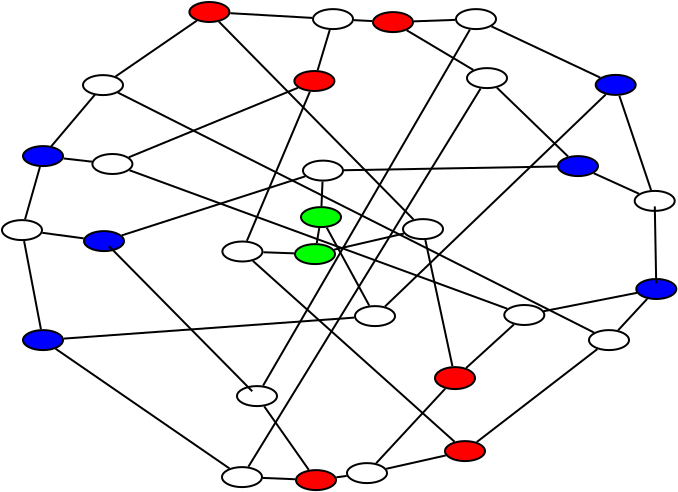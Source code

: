<?xml version="1.0" encoding="UTF-8"?>
<dia:diagram xmlns:dia="http://www.lysator.liu.se/~alla/dia/">
  <dia:layer name="Background" visible="true" active="true">
    <dia:object type="Standard - Ellipse" version="0" id="O0">
      <dia:attribute name="obj_pos">
        <dia:point val="24.45,3.95"/>
      </dia:attribute>
      <dia:attribute name="obj_bb">
        <dia:rectangle val="24.4,3.9;26.5,5"/>
      </dia:attribute>
      <dia:attribute name="elem_corner">
        <dia:point val="24.45,3.95"/>
      </dia:attribute>
      <dia:attribute name="elem_width">
        <dia:real val="2"/>
      </dia:attribute>
      <dia:attribute name="elem_height">
        <dia:real val="1"/>
      </dia:attribute>
    </dia:object>
    <dia:object type="Standard - Ellipse" version="0" id="O1">
      <dia:attribute name="obj_pos">
        <dia:point val="23.9,1"/>
      </dia:attribute>
      <dia:attribute name="obj_bb">
        <dia:rectangle val="23.85,0.95;25.95,2.05"/>
      </dia:attribute>
      <dia:attribute name="elem_corner">
        <dia:point val="23.9,1"/>
      </dia:attribute>
      <dia:attribute name="elem_width">
        <dia:real val="2"/>
      </dia:attribute>
      <dia:attribute name="elem_height">
        <dia:real val="1"/>
      </dia:attribute>
    </dia:object>
    <dia:object type="Standard - Ellipse" version="0" id="O2">
      <dia:attribute name="obj_pos">
        <dia:point val="19.75,1.15"/>
      </dia:attribute>
      <dia:attribute name="obj_bb">
        <dia:rectangle val="19.7,1.1;21.8,2.2"/>
      </dia:attribute>
      <dia:attribute name="elem_corner">
        <dia:point val="19.75,1.15"/>
      </dia:attribute>
      <dia:attribute name="elem_width">
        <dia:real val="2"/>
      </dia:attribute>
      <dia:attribute name="elem_height">
        <dia:real val="1"/>
      </dia:attribute>
      <dia:attribute name="border_width">
        <dia:real val="0.1"/>
      </dia:attribute>
      <dia:attribute name="inner_color">
        <dia:color val="#ff0000"/>
      </dia:attribute>
    </dia:object>
    <dia:object type="Standard - Line" version="0" id="O3">
      <dia:attribute name="obj_pos">
        <dia:point val="24.765,4.042"/>
      </dia:attribute>
      <dia:attribute name="obj_bb">
        <dia:rectangle val="21.366,1.99;24.834,4.11"/>
      </dia:attribute>
      <dia:attribute name="conn_endpoints">
        <dia:point val="24.765,4.042"/>
        <dia:point val="21.435,2.058"/>
      </dia:attribute>
      <dia:attribute name="numcp">
        <dia:int val="1"/>
      </dia:attribute>
      <dia:connections>
        <dia:connection handle="0" to="O0" connection="8"/>
        <dia:connection handle="1" to="O2" connection="8"/>
      </dia:connections>
    </dia:object>
    <dia:object type="Standard - Line" version="0" id="O4">
      <dia:attribute name="obj_pos">
        <dia:point val="21.797,1.612"/>
      </dia:attribute>
      <dia:attribute name="obj_bb">
        <dia:rectangle val="21.745,1.486;23.905,1.664"/>
      </dia:attribute>
      <dia:attribute name="conn_endpoints">
        <dia:point val="21.797,1.612"/>
        <dia:point val="23.853,1.538"/>
      </dia:attribute>
      <dia:attribute name="numcp">
        <dia:int val="1"/>
      </dia:attribute>
      <dia:connections>
        <dia:connection handle="0" to="O2" connection="8"/>
        <dia:connection handle="1" to="O1" connection="8"/>
      </dia:connections>
    </dia:object>
    <dia:object type="Standard - Ellipse" version="0" id="O5">
      <dia:attribute name="obj_pos">
        <dia:point val="15.82,4.095"/>
      </dia:attribute>
      <dia:attribute name="obj_bb">
        <dia:rectangle val="15.77,4.045;17.87,5.145"/>
      </dia:attribute>
      <dia:attribute name="elem_corner">
        <dia:point val="15.82,4.095"/>
      </dia:attribute>
      <dia:attribute name="elem_width">
        <dia:real val="2"/>
      </dia:attribute>
      <dia:attribute name="elem_height">
        <dia:real val="1"/>
      </dia:attribute>
      <dia:attribute name="border_width">
        <dia:real val="0.1"/>
      </dia:attribute>
      <dia:attribute name="inner_color">
        <dia:color val="#ff0000"/>
      </dia:attribute>
      <dia:attribute name="aspect">
        <dia:enum val="1"/>
      </dia:attribute>
    </dia:object>
    <dia:object type="Standard - Ellipse" version="0" id="O6">
      <dia:attribute name="obj_pos">
        <dia:point val="10.57,0.645"/>
      </dia:attribute>
      <dia:attribute name="obj_bb">
        <dia:rectangle val="10.52,0.595;12.62,1.695"/>
      </dia:attribute>
      <dia:attribute name="elem_corner">
        <dia:point val="10.57,0.645"/>
      </dia:attribute>
      <dia:attribute name="elem_width">
        <dia:real val="2"/>
      </dia:attribute>
      <dia:attribute name="elem_height">
        <dia:real val="1"/>
      </dia:attribute>
      <dia:attribute name="border_width">
        <dia:real val="0.1"/>
      </dia:attribute>
      <dia:attribute name="inner_color">
        <dia:color val="#ff0000"/>
      </dia:attribute>
    </dia:object>
    <dia:object type="Standard - Ellipse" version="0" id="O7">
      <dia:attribute name="obj_pos">
        <dia:point val="16.75,1"/>
      </dia:attribute>
      <dia:attribute name="obj_bb">
        <dia:rectangle val="16.7,0.95;18.8,2.05"/>
      </dia:attribute>
      <dia:attribute name="elem_corner">
        <dia:point val="16.75,1"/>
      </dia:attribute>
      <dia:attribute name="elem_width">
        <dia:real val="2"/>
      </dia:attribute>
      <dia:attribute name="elem_height">
        <dia:real val="1"/>
      </dia:attribute>
    </dia:object>
    <dia:object type="Standard - Line" version="0" id="O8">
      <dia:attribute name="obj_pos">
        <dia:point val="16.983,4.053"/>
      </dia:attribute>
      <dia:attribute name="obj_bb">
        <dia:rectangle val="16.921,1.98;17.649,4.115"/>
      </dia:attribute>
      <dia:attribute name="conn_endpoints">
        <dia:point val="16.983,4.053"/>
        <dia:point val="17.587,2.042"/>
      </dia:attribute>
      <dia:attribute name="numcp">
        <dia:int val="1"/>
      </dia:attribute>
      <dia:connections>
        <dia:connection handle="0" to="O5" connection="8"/>
        <dia:connection handle="1" to="O7" connection="8"/>
      </dia:connections>
    </dia:object>
    <dia:object type="Standard - Line" version="0" id="O9">
      <dia:attribute name="obj_pos">
        <dia:point val="16.709,1.44"/>
      </dia:attribute>
      <dia:attribute name="obj_bb">
        <dia:rectangle val="12.558,1.152;16.762,1.493"/>
      </dia:attribute>
      <dia:attribute name="conn_endpoints">
        <dia:point val="16.709,1.44"/>
        <dia:point val="12.611,1.205"/>
      </dia:attribute>
      <dia:attribute name="numcp">
        <dia:int val="1"/>
      </dia:attribute>
      <dia:connections>
        <dia:connection handle="0" to="O7" connection="8"/>
        <dia:connection handle="1" to="O6" connection="8"/>
      </dia:connections>
    </dia:object>
    <dia:object type="Standard - Line" version="0" id="O10">
      <dia:attribute name="obj_pos">
        <dia:point val="18.794,1.552"/>
      </dia:attribute>
      <dia:attribute name="obj_bb">
        <dia:rectangle val="18.742,1.5;19.758,1.65"/>
      </dia:attribute>
      <dia:attribute name="conn_endpoints">
        <dia:point val="18.794,1.552"/>
        <dia:point val="19.706,1.598"/>
      </dia:attribute>
      <dia:attribute name="numcp">
        <dia:int val="1"/>
      </dia:attribute>
      <dia:connections>
        <dia:connection handle="0" to="O7" connection="8"/>
        <dia:connection handle="1" to="O2" connection="8"/>
      </dia:connections>
    </dia:object>
    <dia:object type="Standard - Ellipse" version="0" id="O11">
      <dia:attribute name="obj_pos">
        <dia:point val="2.25,17.05"/>
      </dia:attribute>
      <dia:attribute name="obj_bb">
        <dia:rectangle val="2.2,17;4.3,18.1"/>
      </dia:attribute>
      <dia:attribute name="elem_corner">
        <dia:point val="2.25,17.05"/>
      </dia:attribute>
      <dia:attribute name="elem_width">
        <dia:real val="2"/>
      </dia:attribute>
      <dia:attribute name="elem_height">
        <dia:real val="1"/>
      </dia:attribute>
      <dia:attribute name="border_width">
        <dia:real val="0.1"/>
      </dia:attribute>
      <dia:attribute name="inner_color">
        <dia:color val="#0000ff"/>
      </dia:attribute>
    </dia:object>
    <dia:object type="Standard - Ellipse" version="0" id="O12">
      <dia:attribute name="obj_pos">
        <dia:point val="5.3,12.1"/>
      </dia:attribute>
      <dia:attribute name="obj_bb">
        <dia:rectangle val="5.25,12.05;7.35,13.15"/>
      </dia:attribute>
      <dia:attribute name="elem_corner">
        <dia:point val="5.3,12.1"/>
      </dia:attribute>
      <dia:attribute name="elem_width">
        <dia:real val="2"/>
      </dia:attribute>
      <dia:attribute name="elem_height">
        <dia:real val="1"/>
      </dia:attribute>
      <dia:attribute name="border_width">
        <dia:real val="0.1"/>
      </dia:attribute>
      <dia:attribute name="inner_color">
        <dia:color val="#0000ff"/>
      </dia:attribute>
    </dia:object>
    <dia:object type="Standard - Ellipse" version="0" id="O13">
      <dia:attribute name="obj_pos">
        <dia:point val="1.2,11.55"/>
      </dia:attribute>
      <dia:attribute name="obj_bb">
        <dia:rectangle val="1.15,11.5;3.25,12.6"/>
      </dia:attribute>
      <dia:attribute name="elem_corner">
        <dia:point val="1.2,11.55"/>
      </dia:attribute>
      <dia:attribute name="elem_width">
        <dia:real val="2"/>
      </dia:attribute>
      <dia:attribute name="elem_height">
        <dia:real val="1"/>
      </dia:attribute>
    </dia:object>
    <dia:object type="Standard - Line" version="0" id="O14">
      <dia:attribute name="obj_pos">
        <dia:point val="3.146,17.003"/>
      </dia:attribute>
      <dia:attribute name="obj_bb">
        <dia:rectangle val="2.246,12.538;3.204,17.062"/>
      </dia:attribute>
      <dia:attribute name="conn_endpoints">
        <dia:point val="3.146,17.003"/>
        <dia:point val="2.304,12.597"/>
      </dia:attribute>
      <dia:attribute name="numcp">
        <dia:int val="1"/>
      </dia:attribute>
      <dia:connections>
        <dia:connection handle="0" to="O11" connection="8"/>
        <dia:connection handle="1" to="O13" connection="8"/>
      </dia:connections>
    </dia:object>
    <dia:object type="Standard - Line" version="0" id="O15">
      <dia:attribute name="obj_pos">
        <dia:point val="3.215,12.186"/>
      </dia:attribute>
      <dia:attribute name="obj_bb">
        <dia:rectangle val="3.159,12.13;5.341,12.52"/>
      </dia:attribute>
      <dia:attribute name="conn_endpoints">
        <dia:point val="3.215,12.186"/>
        <dia:point val="5.285,12.464"/>
      </dia:attribute>
      <dia:attribute name="numcp">
        <dia:int val="1"/>
      </dia:attribute>
      <dia:connections>
        <dia:connection handle="0" to="O13" connection="8"/>
        <dia:connection handle="1" to="O12" connection="8"/>
      </dia:connections>
    </dia:object>
    <dia:object type="Standard - Ellipse" version="0" id="O16">
      <dia:attribute name="obj_pos">
        <dia:point val="5.25,4.3"/>
      </dia:attribute>
      <dia:attribute name="obj_bb">
        <dia:rectangle val="5.2,4.25;7.3,5.35"/>
      </dia:attribute>
      <dia:attribute name="elem_corner">
        <dia:point val="5.25,4.3"/>
      </dia:attribute>
      <dia:attribute name="elem_width">
        <dia:real val="2"/>
      </dia:attribute>
      <dia:attribute name="elem_height">
        <dia:real val="1"/>
      </dia:attribute>
    </dia:object>
    <dia:object type="Standard - Ellipse" version="0" id="O17">
      <dia:attribute name="obj_pos">
        <dia:point val="5.72,8.245"/>
      </dia:attribute>
      <dia:attribute name="obj_bb">
        <dia:rectangle val="5.67,8.195;7.77,9.295"/>
      </dia:attribute>
      <dia:attribute name="elem_corner">
        <dia:point val="5.72,8.245"/>
      </dia:attribute>
      <dia:attribute name="elem_width">
        <dia:real val="2"/>
      </dia:attribute>
      <dia:attribute name="elem_height">
        <dia:real val="1"/>
      </dia:attribute>
    </dia:object>
    <dia:object type="Standard - Ellipse" version="0" id="O18">
      <dia:attribute name="obj_pos">
        <dia:point val="2.25,7.85"/>
      </dia:attribute>
      <dia:attribute name="obj_bb">
        <dia:rectangle val="2.2,7.8;4.3,8.9"/>
      </dia:attribute>
      <dia:attribute name="elem_corner">
        <dia:point val="2.25,7.85"/>
      </dia:attribute>
      <dia:attribute name="elem_width">
        <dia:real val="2"/>
      </dia:attribute>
      <dia:attribute name="elem_height">
        <dia:real val="1"/>
      </dia:attribute>
      <dia:attribute name="border_width">
        <dia:real val="0.1"/>
      </dia:attribute>
      <dia:attribute name="inner_color">
        <dia:color val="#0000ff"/>
      </dia:attribute>
    </dia:object>
    <dia:object type="Standard - Line" version="0" id="O19">
      <dia:attribute name="obj_pos">
        <dia:point val="5.852,5.271"/>
      </dia:attribute>
      <dia:attribute name="obj_bb">
        <dia:rectangle val="3.578,5.201;5.922,7.949"/>
      </dia:attribute>
      <dia:attribute name="conn_endpoints">
        <dia:point val="5.852,5.271"/>
        <dia:point val="3.648,7.879"/>
      </dia:attribute>
      <dia:attribute name="numcp">
        <dia:int val="1"/>
      </dia:attribute>
      <dia:connections>
        <dia:connection handle="0" to="O16" connection="8"/>
        <dia:connection handle="1" to="O18" connection="8"/>
      </dia:connections>
    </dia:object>
    <dia:object type="Standard - Line" version="0" id="O20">
      <dia:attribute name="obj_pos">
        <dia:point val="4.274,8.467"/>
      </dia:attribute>
      <dia:attribute name="obj_bb">
        <dia:rectangle val="4.219,8.411;5.751,8.684"/>
      </dia:attribute>
      <dia:attribute name="conn_endpoints">
        <dia:point val="4.274,8.467"/>
        <dia:point val="5.696,8.628"/>
      </dia:attribute>
      <dia:attribute name="numcp">
        <dia:int val="1"/>
      </dia:attribute>
      <dia:connections>
        <dia:connection handle="0" to="O18" connection="8"/>
        <dia:connection handle="1" to="O17" connection="8"/>
      </dia:connections>
    </dia:object>
    <dia:object type="Standard - Line" version="0" id="O21">
      <dia:attribute name="obj_pos">
        <dia:point val="3.096,8.893"/>
      </dia:attribute>
      <dia:attribute name="obj_bb">
        <dia:rectangle val="2.292,8.831;3.158,11.569"/>
      </dia:attribute>
      <dia:attribute name="conn_endpoints">
        <dia:point val="3.096,8.893"/>
        <dia:point val="2.354,11.507"/>
      </dia:attribute>
      <dia:attribute name="numcp">
        <dia:int val="1"/>
      </dia:attribute>
      <dia:connections>
        <dia:connection handle="0" to="O18" connection="8"/>
        <dia:connection handle="1" to="O13" connection="8"/>
      </dia:connections>
    </dia:object>
    <dia:object type="Standard - Ellipse" version="0" id="O22">
      <dia:attribute name="obj_pos">
        <dia:point val="22.85,18.9"/>
      </dia:attribute>
      <dia:attribute name="obj_bb">
        <dia:rectangle val="22.8,18.85;24.9,20.05"/>
      </dia:attribute>
      <dia:attribute name="elem_corner">
        <dia:point val="22.85,18.9"/>
      </dia:attribute>
      <dia:attribute name="elem_width">
        <dia:real val="2"/>
      </dia:attribute>
      <dia:attribute name="elem_height">
        <dia:real val="1.1"/>
      </dia:attribute>
      <dia:attribute name="border_width">
        <dia:real val="0.1"/>
      </dia:attribute>
      <dia:attribute name="inner_color">
        <dia:color val="#ff0000"/>
      </dia:attribute>
    </dia:object>
    <dia:object type="Standard - Ellipse" version="0" id="O23">
      <dia:attribute name="obj_pos">
        <dia:point val="23.35,22.6"/>
      </dia:attribute>
      <dia:attribute name="obj_bb">
        <dia:rectangle val="23.3,22.55;25.4,23.65"/>
      </dia:attribute>
      <dia:attribute name="elem_corner">
        <dia:point val="23.35,22.6"/>
      </dia:attribute>
      <dia:attribute name="elem_width">
        <dia:real val="2"/>
      </dia:attribute>
      <dia:attribute name="elem_height">
        <dia:real val="1"/>
      </dia:attribute>
      <dia:attribute name="border_width">
        <dia:real val="0.1"/>
      </dia:attribute>
      <dia:attribute name="inner_color">
        <dia:color val="#ff0000"/>
      </dia:attribute>
    </dia:object>
    <dia:object type="Standard - Ellipse" version="0" id="O24">
      <dia:attribute name="obj_pos">
        <dia:point val="18.45,23.7"/>
      </dia:attribute>
      <dia:attribute name="obj_bb">
        <dia:rectangle val="18.4,23.65;20.5,24.75"/>
      </dia:attribute>
      <dia:attribute name="elem_corner">
        <dia:point val="18.45,23.7"/>
      </dia:attribute>
      <dia:attribute name="elem_width">
        <dia:real val="2"/>
      </dia:attribute>
      <dia:attribute name="elem_height">
        <dia:real val="1"/>
      </dia:attribute>
    </dia:object>
    <dia:object type="Standard - Line" version="0" id="O25">
      <dia:attribute name="obj_pos">
        <dia:point val="23.362,19.977"/>
      </dia:attribute>
      <dia:attribute name="obj_bb">
        <dia:rectangle val="19.833,19.906;23.433,23.781"/>
      </dia:attribute>
      <dia:attribute name="conn_endpoints">
        <dia:point val="23.362,19.977"/>
        <dia:point val="19.904,23.71"/>
      </dia:attribute>
      <dia:attribute name="numcp">
        <dia:int val="1"/>
      </dia:attribute>
      <dia:connections>
        <dia:connection handle="0" to="O22" connection="8"/>
        <dia:connection handle="1" to="O24" connection="8"/>
      </dia:connections>
    </dia:object>
    <dia:object type="Standard - Line" version="0" id="O26">
      <dia:attribute name="obj_pos">
        <dia:point val="20.409,23.985"/>
      </dia:attribute>
      <dia:attribute name="obj_bb">
        <dia:rectangle val="20.35,23.256;23.45,24.044"/>
      </dia:attribute>
      <dia:attribute name="conn_endpoints">
        <dia:point val="20.409,23.985"/>
        <dia:point val="23.391,23.315"/>
      </dia:attribute>
      <dia:attribute name="numcp">
        <dia:int val="1"/>
      </dia:attribute>
      <dia:connections>
        <dia:connection handle="0" to="O24" connection="8"/>
        <dia:connection handle="1" to="O23" connection="8"/>
      </dia:connections>
    </dia:object>
    <dia:object type="Standard - Ellipse" version="0" id="O27">
      <dia:attribute name="obj_pos">
        <dia:point val="12.2,23.9"/>
      </dia:attribute>
      <dia:attribute name="obj_bb">
        <dia:rectangle val="12.15,23.85;14.25,24.95"/>
      </dia:attribute>
      <dia:attribute name="elem_corner">
        <dia:point val="12.2,23.9"/>
      </dia:attribute>
      <dia:attribute name="elem_width">
        <dia:real val="2"/>
      </dia:attribute>
      <dia:attribute name="elem_height">
        <dia:real val="1"/>
      </dia:attribute>
    </dia:object>
    <dia:object type="Standard - Ellipse" version="0" id="O28">
      <dia:attribute name="obj_pos">
        <dia:point val="12.95,19.85"/>
      </dia:attribute>
      <dia:attribute name="obj_bb">
        <dia:rectangle val="12.9,19.8;15,20.9"/>
      </dia:attribute>
      <dia:attribute name="elem_corner">
        <dia:point val="12.95,19.85"/>
      </dia:attribute>
      <dia:attribute name="elem_width">
        <dia:real val="2"/>
      </dia:attribute>
      <dia:attribute name="elem_height">
        <dia:real val="1"/>
      </dia:attribute>
    </dia:object>
    <dia:object type="Standard - Ellipse" version="0" id="O29">
      <dia:attribute name="obj_pos">
        <dia:point val="15.9,24.05"/>
      </dia:attribute>
      <dia:attribute name="obj_bb">
        <dia:rectangle val="15.85,24;17.95,25.1"/>
      </dia:attribute>
      <dia:attribute name="elem_corner">
        <dia:point val="15.9,24.05"/>
      </dia:attribute>
      <dia:attribute name="elem_width">
        <dia:real val="2"/>
      </dia:attribute>
      <dia:attribute name="elem_height">
        <dia:real val="1"/>
      </dia:attribute>
      <dia:attribute name="border_width">
        <dia:real val="0.1"/>
      </dia:attribute>
      <dia:attribute name="inner_color">
        <dia:color val="#ff0000"/>
      </dia:attribute>
    </dia:object>
    <dia:object type="Standard - Line" version="0" id="O30">
      <dia:attribute name="obj_pos">
        <dia:point val="14.246,24.442"/>
      </dia:attribute>
      <dia:attribute name="obj_bb">
        <dia:rectangle val="14.194,24.39;15.905,24.56"/>
      </dia:attribute>
      <dia:attribute name="conn_endpoints">
        <dia:point val="14.246,24.442"/>
        <dia:point val="15.854,24.508"/>
      </dia:attribute>
      <dia:attribute name="numcp">
        <dia:int val="1"/>
      </dia:attribute>
      <dia:connections>
        <dia:connection handle="0" to="O27" connection="8"/>
        <dia:connection handle="1" to="O29" connection="8"/>
      </dia:connections>
    </dia:object>
    <dia:object type="Standard - Line" version="0" id="O31">
      <dia:attribute name="obj_pos">
        <dia:point val="16.541,24.039"/>
      </dia:attribute>
      <dia:attribute name="obj_bb">
        <dia:rectangle val="14.239,20.791;16.611,24.109"/>
      </dia:attribute>
      <dia:attribute name="conn_endpoints">
        <dia:point val="16.541,24.039"/>
        <dia:point val="14.309,20.861"/>
      </dia:attribute>
      <dia:attribute name="numcp">
        <dia:int val="1"/>
      </dia:attribute>
      <dia:connections>
        <dia:connection handle="0" to="O29" connection="8"/>
        <dia:connection handle="1" to="O28" connection="8"/>
      </dia:connections>
    </dia:object>
    <dia:object type="Standard - Line" version="0" id="O32">
      <dia:attribute name="obj_pos">
        <dia:point val="17.914,24.411"/>
      </dia:attribute>
      <dia:attribute name="obj_bb">
        <dia:rectangle val="17.858,24.283;18.492,24.467"/>
      </dia:attribute>
      <dia:attribute name="conn_endpoints">
        <dia:point val="17.914,24.411"/>
        <dia:point val="18.436,24.339"/>
      </dia:attribute>
      <dia:attribute name="numcp">
        <dia:int val="1"/>
      </dia:attribute>
      <dia:connections>
        <dia:connection handle="0" to="O29" connection="8"/>
        <dia:connection handle="1" to="O24" connection="8"/>
      </dia:connections>
    </dia:object>
    <dia:object type="Standard - Ellipse" version="0" id="O33">
      <dia:attribute name="obj_pos">
        <dia:point val="30.55,17.05"/>
      </dia:attribute>
      <dia:attribute name="obj_bb">
        <dia:rectangle val="30.5,17;32.6,18.1"/>
      </dia:attribute>
      <dia:attribute name="elem_corner">
        <dia:point val="30.55,17.05"/>
      </dia:attribute>
      <dia:attribute name="elem_width">
        <dia:real val="2"/>
      </dia:attribute>
      <dia:attribute name="elem_height">
        <dia:real val="1"/>
      </dia:attribute>
    </dia:object>
    <dia:object type="Standard - Ellipse" version="0" id="O34">
      <dia:attribute name="obj_pos">
        <dia:point val="26.315,15.795"/>
      </dia:attribute>
      <dia:attribute name="obj_bb">
        <dia:rectangle val="26.265,15.745;28.365,16.845"/>
      </dia:attribute>
      <dia:attribute name="elem_corner">
        <dia:point val="26.315,15.795"/>
      </dia:attribute>
      <dia:attribute name="elem_width">
        <dia:real val="2"/>
      </dia:attribute>
      <dia:attribute name="elem_height">
        <dia:real val="1"/>
      </dia:attribute>
    </dia:object>
    <dia:object type="Standard - Ellipse" version="0" id="O35">
      <dia:attribute name="obj_pos">
        <dia:point val="32.915,14.495"/>
      </dia:attribute>
      <dia:attribute name="obj_bb">
        <dia:rectangle val="32.865,14.445;34.965,15.545"/>
      </dia:attribute>
      <dia:attribute name="elem_corner">
        <dia:point val="32.915,14.495"/>
      </dia:attribute>
      <dia:attribute name="elem_width">
        <dia:real val="2"/>
      </dia:attribute>
      <dia:attribute name="elem_height">
        <dia:real val="1"/>
      </dia:attribute>
      <dia:attribute name="border_width">
        <dia:real val="0.1"/>
      </dia:attribute>
      <dia:attribute name="inner_color">
        <dia:color val="#0000ff"/>
      </dia:attribute>
      <dia:attribute name="aspect">
        <dia:enum val="1"/>
      </dia:attribute>
    </dia:object>
    <dia:object type="Standard - Line" version="0" id="O36">
      <dia:attribute name="obj_pos">
        <dia:point val="32.004,17.059"/>
      </dia:attribute>
      <dia:attribute name="obj_bb">
        <dia:rectangle val="31.933,15.415;33.532,17.13"/>
      </dia:attribute>
      <dia:attribute name="conn_endpoints">
        <dia:point val="32.004,17.059"/>
        <dia:point val="33.461,15.486"/>
      </dia:attribute>
      <dia:attribute name="numcp">
        <dia:int val="1"/>
      </dia:attribute>
      <dia:connections>
        <dia:connection handle="0" to="O33" connection="8"/>
        <dia:connection handle="1" to="O35" connection="8"/>
      </dia:connections>
    </dia:object>
    <dia:object type="Standard - Line" version="0" id="O37">
      <dia:attribute name="obj_pos">
        <dia:point val="32.961,15.183"/>
      </dia:attribute>
      <dia:attribute name="obj_bb">
        <dia:rectangle val="28.21,15.124;33.02,16.166"/>
      </dia:attribute>
      <dia:attribute name="conn_endpoints">
        <dia:point val="32.961,15.183"/>
        <dia:point val="28.269,16.107"/>
      </dia:attribute>
      <dia:attribute name="numcp">
        <dia:int val="1"/>
      </dia:attribute>
      <dia:connections>
        <dia:connection handle="0" to="O35" connection="8"/>
        <dia:connection handle="1" to="O34" connection="8"/>
      </dia:connections>
    </dia:object>
    <dia:object type="Standard - Ellipse" version="0" id="O38">
      <dia:attribute name="obj_pos">
        <dia:point val="29,8.35"/>
      </dia:attribute>
      <dia:attribute name="obj_bb">
        <dia:rectangle val="28.95,8.3;31.05,9.4"/>
      </dia:attribute>
      <dia:attribute name="elem_corner">
        <dia:point val="29,8.35"/>
      </dia:attribute>
      <dia:attribute name="elem_width">
        <dia:real val="2"/>
      </dia:attribute>
      <dia:attribute name="elem_height">
        <dia:real val="1"/>
      </dia:attribute>
      <dia:attribute name="border_width">
        <dia:real val="0.1"/>
      </dia:attribute>
      <dia:attribute name="inner_color">
        <dia:color val="#0000ff"/>
      </dia:attribute>
    </dia:object>
    <dia:object type="Standard - Ellipse" version="0" id="O39">
      <dia:attribute name="obj_pos">
        <dia:point val="30.885,4.29"/>
      </dia:attribute>
      <dia:attribute name="obj_bb">
        <dia:rectangle val="30.835,4.24;32.935,5.34"/>
      </dia:attribute>
      <dia:attribute name="elem_corner">
        <dia:point val="30.885,4.29"/>
      </dia:attribute>
      <dia:attribute name="elem_width">
        <dia:real val="2"/>
      </dia:attribute>
      <dia:attribute name="elem_height">
        <dia:real val="1"/>
      </dia:attribute>
      <dia:attribute name="border_width">
        <dia:real val="0.1"/>
      </dia:attribute>
      <dia:attribute name="inner_color">
        <dia:color val="#0000ff"/>
      </dia:attribute>
    </dia:object>
    <dia:object type="Standard - Ellipse" version="0" id="O40">
      <dia:attribute name="obj_pos">
        <dia:point val="32.835,10.09"/>
      </dia:attribute>
      <dia:attribute name="obj_bb">
        <dia:rectangle val="32.785,10.04;34.885,11.14"/>
      </dia:attribute>
      <dia:attribute name="elem_corner">
        <dia:point val="32.835,10.09"/>
      </dia:attribute>
      <dia:attribute name="elem_width">
        <dia:real val="2"/>
      </dia:attribute>
      <dia:attribute name="elem_height">
        <dia:real val="1"/>
      </dia:attribute>
    </dia:object>
    <dia:object type="Standard - Line" version="0" id="O41">
      <dia:attribute name="obj_pos">
        <dia:point val="30.783,9.205"/>
      </dia:attribute>
      <dia:attribute name="obj_bb">
        <dia:rectangle val="30.716,9.139;33.118,10.301"/>
      </dia:attribute>
      <dia:attribute name="conn_endpoints">
        <dia:point val="30.783,9.205"/>
        <dia:point val="33.052,10.235"/>
      </dia:attribute>
      <dia:attribute name="numcp">
        <dia:int val="1"/>
      </dia:attribute>
      <dia:connections>
        <dia:connection handle="0" to="O38" connection="8"/>
        <dia:connection handle="1" to="O40" connection="8"/>
      </dia:connections>
    </dia:object>
    <dia:object type="Standard - Line" version="0" id="O42">
      <dia:attribute name="obj_pos">
        <dia:point val="33.654,10.05"/>
      </dia:attribute>
      <dia:attribute name="obj_bb">
        <dia:rectangle val="32.003,5.266;33.717,10.114"/>
      </dia:attribute>
      <dia:attribute name="conn_endpoints">
        <dia:point val="33.654,10.05"/>
        <dia:point val="32.066,5.33"/>
      </dia:attribute>
      <dia:attribute name="numcp">
        <dia:int val="1"/>
      </dia:attribute>
      <dia:connections>
        <dia:connection handle="0" to="O40" connection="8"/>
        <dia:connection handle="1" to="O39" connection="8"/>
      </dia:connections>
    </dia:object>
    <dia:object type="Standard - Line" version="0" id="O43">
      <dia:attribute name="obj_pos">
        <dia:point val="33.84,10.865"/>
      </dia:attribute>
      <dia:attribute name="obj_bb">
        <dia:rectangle val="33.789,10.814;33.961,14.771"/>
      </dia:attribute>
      <dia:attribute name="conn_endpoints">
        <dia:point val="33.84,10.865"/>
        <dia:point val="33.91,14.72"/>
      </dia:attribute>
      <dia:attribute name="numcp">
        <dia:int val="1"/>
      </dia:attribute>
      <dia:connections>
        <dia:connection handle="0" to="O40" connection="8"/>
        <dia:connection handle="1" to="O35" connection="8"/>
      </dia:connections>
    </dia:object>
    <dia:object type="Standard - Ellipse" version="0" id="O44">
      <dia:attribute name="obj_pos">
        <dia:point val="16.25,8.575"/>
      </dia:attribute>
      <dia:attribute name="obj_bb">
        <dia:rectangle val="16.2,8.525;18.3,9.625"/>
      </dia:attribute>
      <dia:attribute name="elem_corner">
        <dia:point val="16.25,8.575"/>
      </dia:attribute>
      <dia:attribute name="elem_width">
        <dia:real val="2"/>
      </dia:attribute>
      <dia:attribute name="elem_height">
        <dia:real val="1"/>
      </dia:attribute>
      <dia:attribute name="aspect">
        <dia:enum val="1"/>
      </dia:attribute>
    </dia:object>
    <dia:object type="Standard - Ellipse" version="0" id="O45">
      <dia:attribute name="obj_pos">
        <dia:point val="18.85,15.85"/>
      </dia:attribute>
      <dia:attribute name="obj_bb">
        <dia:rectangle val="18.8,15.8;20.9,16.9"/>
      </dia:attribute>
      <dia:attribute name="elem_corner">
        <dia:point val="18.85,15.85"/>
      </dia:attribute>
      <dia:attribute name="elem_width">
        <dia:real val="2"/>
      </dia:attribute>
      <dia:attribute name="elem_height">
        <dia:real val="1"/>
      </dia:attribute>
      <dia:attribute name="aspect">
        <dia:enum val="1"/>
      </dia:attribute>
    </dia:object>
    <dia:object type="Standard - Ellipse" version="0" id="O46">
      <dia:attribute name="obj_pos">
        <dia:point val="16.15,10.9"/>
      </dia:attribute>
      <dia:attribute name="obj_bb">
        <dia:rectangle val="16.1,10.85;18.2,11.95"/>
      </dia:attribute>
      <dia:attribute name="elem_corner">
        <dia:point val="16.15,10.9"/>
      </dia:attribute>
      <dia:attribute name="elem_width">
        <dia:real val="2"/>
      </dia:attribute>
      <dia:attribute name="elem_height">
        <dia:real val="1"/>
      </dia:attribute>
      <dia:attribute name="border_width">
        <dia:real val="0.1"/>
      </dia:attribute>
      <dia:attribute name="inner_color">
        <dia:color val="#00ff00"/>
      </dia:attribute>
      <dia:attribute name="aspect">
        <dia:enum val="1"/>
      </dia:attribute>
    </dia:object>
    <dia:object type="Standard - Line" version="0" id="O47">
      <dia:attribute name="obj_pos">
        <dia:point val="17.226,9.625"/>
      </dia:attribute>
      <dia:attribute name="obj_bb">
        <dia:rectangle val="17.122,9.573;17.278,10.902"/>
      </dia:attribute>
      <dia:attribute name="conn_endpoints">
        <dia:point val="17.226,9.625"/>
        <dia:point val="17.174,10.85"/>
      </dia:attribute>
      <dia:attribute name="numcp">
        <dia:int val="1"/>
      </dia:attribute>
      <dia:connections>
        <dia:connection handle="0" to="O44" connection="8"/>
        <dia:connection handle="1" to="O46" connection="8"/>
      </dia:connections>
    </dia:object>
    <dia:object type="Standard - Line" version="0" id="O48">
      <dia:attribute name="obj_pos">
        <dia:point val="17.436,11.925"/>
      </dia:attribute>
      <dia:attribute name="obj_bb">
        <dia:rectangle val="17.368,11.857;19.632,15.893"/>
      </dia:attribute>
      <dia:attribute name="conn_endpoints">
        <dia:point val="17.436,11.925"/>
        <dia:point val="19.564,15.825"/>
      </dia:attribute>
      <dia:attribute name="numcp">
        <dia:int val="1"/>
      </dia:attribute>
      <dia:connections>
        <dia:connection handle="0" to="O46" connection="8"/>
        <dia:connection handle="1" to="O45" connection="8"/>
      </dia:connections>
    </dia:object>
    <dia:object type="Standard - Ellipse" version="0" id="O49">
      <dia:attribute name="obj_pos">
        <dia:point val="21.25,11.5"/>
      </dia:attribute>
      <dia:attribute name="obj_bb">
        <dia:rectangle val="21.2,11.45;23.3,12.55"/>
      </dia:attribute>
      <dia:attribute name="elem_corner">
        <dia:point val="21.25,11.5"/>
      </dia:attribute>
      <dia:attribute name="elem_width">
        <dia:real val="2"/>
      </dia:attribute>
      <dia:attribute name="elem_height">
        <dia:real val="1"/>
      </dia:attribute>
    </dia:object>
    <dia:object type="Standard - Ellipse" version="0" id="O50">
      <dia:attribute name="obj_pos">
        <dia:point val="12.22,12.62"/>
      </dia:attribute>
      <dia:attribute name="obj_bb">
        <dia:rectangle val="12.17,12.57;14.27,13.67"/>
      </dia:attribute>
      <dia:attribute name="elem_corner">
        <dia:point val="12.22,12.62"/>
      </dia:attribute>
      <dia:attribute name="elem_width">
        <dia:real val="2"/>
      </dia:attribute>
      <dia:attribute name="elem_height">
        <dia:real val="1"/>
      </dia:attribute>
    </dia:object>
    <dia:object type="Standard - Ellipse" version="0" id="O51">
      <dia:attribute name="obj_pos">
        <dia:point val="15.85,12.75"/>
      </dia:attribute>
      <dia:attribute name="obj_bb">
        <dia:rectangle val="15.8,12.7;17.9,13.8"/>
      </dia:attribute>
      <dia:attribute name="elem_corner">
        <dia:point val="15.85,12.75"/>
      </dia:attribute>
      <dia:attribute name="elem_width">
        <dia:real val="2"/>
      </dia:attribute>
      <dia:attribute name="elem_height">
        <dia:real val="1"/>
      </dia:attribute>
      <dia:attribute name="border_width">
        <dia:real val="0.1"/>
      </dia:attribute>
      <dia:attribute name="inner_color">
        <dia:color val="#00ff00"/>
      </dia:attribute>
      <dia:attribute name="aspect">
        <dia:enum val="1"/>
      </dia:attribute>
    </dia:object>
    <dia:object type="Standard - Line" version="0" id="O52">
      <dia:attribute name="obj_pos">
        <dia:point val="21.294,12.221"/>
      </dia:attribute>
      <dia:attribute name="obj_bb">
        <dia:rectangle val="17.746,12.161;21.354,13.089"/>
      </dia:attribute>
      <dia:attribute name="conn_endpoints">
        <dia:point val="21.294,12.221"/>
        <dia:point val="17.806,13.029"/>
      </dia:attribute>
      <dia:attribute name="numcp">
        <dia:int val="1"/>
      </dia:attribute>
      <dia:connections>
        <dia:connection handle="0" to="O49" connection="8"/>
        <dia:connection handle="1" to="O51" connection="8"/>
      </dia:connections>
    </dia:object>
    <dia:object type="Standard - Line" version="0" id="O53">
      <dia:attribute name="obj_pos">
        <dia:point val="15.803,13.213"/>
      </dia:attribute>
      <dia:attribute name="obj_bb">
        <dia:rectangle val="14.215,13.106;15.855,13.264"/>
      </dia:attribute>
      <dia:attribute name="conn_endpoints">
        <dia:point val="15.803,13.213"/>
        <dia:point val="14.267,13.158"/>
      </dia:attribute>
      <dia:attribute name="numcp">
        <dia:int val="1"/>
      </dia:attribute>
      <dia:connections>
        <dia:connection handle="0" to="O51" connection="8"/>
        <dia:connection handle="1" to="O50" connection="8"/>
      </dia:connections>
    </dia:object>
    <dia:object type="Standard - Line" version="0" id="O54">
      <dia:attribute name="obj_pos">
        <dia:point val="16.939,12.702"/>
      </dia:attribute>
      <dia:attribute name="obj_bb">
        <dia:rectangle val="16.881,11.89;17.119,12.759"/>
      </dia:attribute>
      <dia:attribute name="conn_endpoints">
        <dia:point val="16.939,12.702"/>
        <dia:point val="17.061,11.948"/>
      </dia:attribute>
      <dia:attribute name="numcp">
        <dia:int val="1"/>
      </dia:attribute>
      <dia:connections>
        <dia:connection handle="0" to="O51" connection="8"/>
        <dia:connection handle="1" to="O46" connection="8"/>
      </dia:connections>
    </dia:object>
    <dia:object type="Standard - Line" version="0" id="O55">
      <dia:attribute name="obj_pos">
        <dia:point val="18.299,9.056"/>
      </dia:attribute>
      <dia:attribute name="obj_bb">
        <dia:rectangle val="18.248,8.818;29.002,9.107"/>
      </dia:attribute>
      <dia:attribute name="conn_endpoints">
        <dia:point val="18.299,9.056"/>
        <dia:point val="28.951,8.869"/>
      </dia:attribute>
      <dia:attribute name="numcp">
        <dia:int val="1"/>
      </dia:attribute>
      <dia:connections>
        <dia:connection handle="0" to="O44" connection="8"/>
        <dia:connection handle="1" to="O38" connection="8"/>
      </dia:connections>
    </dia:object>
    <dia:object type="Standard - Line" version="0" id="O56">
      <dia:attribute name="obj_pos">
        <dia:point val="12.046,1.629"/>
      </dia:attribute>
      <dia:attribute name="obj_bb">
        <dia:rectangle val="11.975,1.558;21.845,11.587"/>
      </dia:attribute>
      <dia:attribute name="conn_endpoints">
        <dia:point val="12.046,1.629"/>
        <dia:point val="21.774,11.516"/>
      </dia:attribute>
      <dia:attribute name="numcp">
        <dia:int val="1"/>
      </dia:attribute>
      <dia:connections>
        <dia:connection handle="0" to="O6" connection="8"/>
        <dia:connection handle="1" to="O49" connection="8"/>
      </dia:connections>
    </dia:object>
    <dia:object type="Standard - Line" version="0" id="O57">
      <dia:attribute name="obj_pos">
        <dia:point val="13.743,13.589"/>
      </dia:attribute>
      <dia:attribute name="obj_bb">
        <dia:rectangle val="13.672,13.518;23.898,22.702"/>
      </dia:attribute>
      <dia:attribute name="conn_endpoints">
        <dia:point val="13.743,13.589"/>
        <dia:point val="23.827,22.631"/>
      </dia:attribute>
      <dia:attribute name="numcp">
        <dia:int val="1"/>
      </dia:attribute>
      <dia:connections>
        <dia:connection handle="0" to="O50" connection="8"/>
        <dia:connection handle="1" to="O23" connection="8"/>
      </dia:connections>
    </dia:object>
    <dia:object type="Standard - Line" version="0" id="O58">
      <dia:attribute name="obj_pos">
        <dia:point val="24.404,18.946"/>
      </dia:attribute>
      <dia:attribute name="obj_bb">
        <dia:rectangle val="24.333,16.696;26.867,19.017"/>
      </dia:attribute>
      <dia:attribute name="conn_endpoints">
        <dia:point val="24.404,18.946"/>
        <dia:point val="26.797,16.767"/>
      </dia:attribute>
      <dia:attribute name="numcp">
        <dia:int val="1"/>
      </dia:attribute>
      <dia:connections>
        <dia:connection handle="0" to="O22" connection="8"/>
        <dia:connection handle="1" to="O34" connection="8"/>
      </dia:connections>
    </dia:object>
    <dia:object type="Standard - Line" version="0" id="O59">
      <dia:attribute name="obj_pos">
        <dia:point val="30.801,17.172"/>
      </dia:attribute>
      <dia:attribute name="obj_bb">
        <dia:rectangle val="6.932,5.11;30.868,17.239"/>
      </dia:attribute>
      <dia:attribute name="conn_endpoints">
        <dia:point val="30.801,17.172"/>
        <dia:point val="6.999,5.178"/>
      </dia:attribute>
      <dia:attribute name="numcp">
        <dia:int val="1"/>
      </dia:attribute>
      <dia:connections>
        <dia:connection handle="0" to="O33" connection="8"/>
        <dia:connection handle="1" to="O16" connection="8"/>
      </dia:connections>
    </dia:object>
    <dia:object type="Standard - Line" version="0" id="O60">
      <dia:attribute name="obj_pos">
        <dia:point val="7.539,8.409"/>
      </dia:attribute>
      <dia:attribute name="obj_bb">
        <dia:rectangle val="7.474,4.866;16.066,8.474"/>
      </dia:attribute>
      <dia:attribute name="conn_endpoints">
        <dia:point val="7.539,8.409"/>
        <dia:point val="16.001,4.931"/>
      </dia:attribute>
      <dia:attribute name="numcp">
        <dia:int val="1"/>
      </dia:attribute>
      <dia:connections>
        <dia:connection handle="0" to="O17" connection="8"/>
        <dia:connection handle="1" to="O5" connection="8"/>
      </dia:connections>
    </dia:object>
    <dia:object type="Standard - Line" version="0" id="O61">
      <dia:attribute name="obj_pos">
        <dia:point val="16.594,5.13"/>
      </dia:attribute>
      <dia:attribute name="obj_bb">
        <dia:rectangle val="13.381,5.065;16.659,12.65"/>
      </dia:attribute>
      <dia:attribute name="conn_endpoints">
        <dia:point val="16.594,5.13"/>
        <dia:point val="13.446,12.585"/>
      </dia:attribute>
      <dia:attribute name="numcp">
        <dia:int val="1"/>
      </dia:attribute>
      <dia:connections>
        <dia:connection handle="0" to="O5" connection="8"/>
        <dia:connection handle="1" to="O50" connection="8"/>
      </dia:connections>
    </dia:object>
    <dia:object type="Standard - Line" version="0" id="O62">
      <dia:attribute name="obj_pos">
        <dia:point val="22.367,12.546"/>
      </dia:attribute>
      <dia:attribute name="obj_bb">
        <dia:rectangle val="22.308,12.487;23.782,18.914"/>
      </dia:attribute>
      <dia:attribute name="conn_endpoints">
        <dia:point val="22.367,12.546"/>
        <dia:point val="23.722,18.855"/>
      </dia:attribute>
      <dia:attribute name="numcp">
        <dia:int val="1"/>
      </dia:attribute>
      <dia:connections>
        <dia:connection handle="0" to="O49" connection="8"/>
        <dia:connection handle="1" to="O22" connection="8"/>
      </dia:connections>
    </dia:object>
    <dia:object type="Standard - Line" version="0" id="O63">
      <dia:attribute name="obj_pos">
        <dia:point val="24.934,22.65"/>
      </dia:attribute>
      <dia:attribute name="obj_bb">
        <dia:rectangle val="24.864,17.93;31.036,22.72"/>
      </dia:attribute>
      <dia:attribute name="conn_endpoints">
        <dia:point val="24.934,22.65"/>
        <dia:point val="30.966,18.0"/>
      </dia:attribute>
      <dia:attribute name="numcp">
        <dia:int val="1"/>
      </dia:attribute>
      <dia:connections>
        <dia:connection handle="0" to="O23" connection="8"/>
        <dia:connection handle="1" to="O33" connection="8"/>
      </dia:connections>
    </dia:object>
    <dia:object type="Standard - Line" version="0" id="O64">
      <dia:attribute name="obj_pos">
        <dia:point val="26.462,15.982"/>
      </dia:attribute>
      <dia:attribute name="obj_bb">
        <dia:rectangle val="7.509,8.994;26.526,16.047"/>
      </dia:attribute>
      <dia:attribute name="conn_endpoints">
        <dia:point val="26.462,15.982"/>
        <dia:point val="7.573,9.058"/>
      </dia:attribute>
      <dia:attribute name="numcp">
        <dia:int val="1"/>
      </dia:attribute>
      <dia:connections>
        <dia:connection handle="0" to="O34" connection="8"/>
        <dia:connection handle="1" to="O17" connection="8"/>
      </dia:connections>
    </dia:object>
    <dia:object type="Standard - Line" version="0" id="O65">
      <dia:attribute name="obj_pos">
        <dia:point val="6.879,4.368"/>
      </dia:attribute>
      <dia:attribute name="obj_bb">
        <dia:rectangle val="6.81,1.508;11.01,4.437"/>
      </dia:attribute>
      <dia:attribute name="conn_endpoints">
        <dia:point val="6.879,4.368"/>
        <dia:point val="10.941,1.577"/>
      </dia:attribute>
      <dia:attribute name="numcp">
        <dia:int val="1"/>
      </dia:attribute>
      <dia:connections>
        <dia:connection handle="0" to="O16" connection="8"/>
        <dia:connection handle="1" to="O6" connection="8"/>
      </dia:connections>
    </dia:object>
    <dia:object type="Standard - Line" version="0" id="O66">
      <dia:attribute name="obj_pos">
        <dia:point val="16.362,9.361"/>
      </dia:attribute>
      <dia:attribute name="obj_bb">
        <dia:rectangle val="7.125,9.298;16.425,12.377"/>
      </dia:attribute>
      <dia:attribute name="conn_endpoints">
        <dia:point val="16.362,9.361"/>
        <dia:point val="7.188,12.314"/>
      </dia:attribute>
      <dia:attribute name="numcp">
        <dia:int val="1"/>
      </dia:attribute>
      <dia:connections>
        <dia:connection handle="0" to="O44" connection="8"/>
        <dia:connection handle="1" to="O12" connection="8"/>
      </dia:connections>
    </dia:object>
    <dia:object type="Standard - Line" version="0" id="O67">
      <dia:attribute name="obj_pos">
        <dia:point val="18.81,16.425"/>
      </dia:attribute>
      <dia:attribute name="obj_bb">
        <dia:rectangle val="4.237,16.372;18.863,17.528"/>
      </dia:attribute>
      <dia:attribute name="conn_endpoints">
        <dia:point val="18.81,16.425"/>
        <dia:point val="4.29,17.475"/>
      </dia:attribute>
      <dia:attribute name="numcp">
        <dia:int val="1"/>
      </dia:attribute>
      <dia:connections>
        <dia:connection handle="0" to="O45" connection="8"/>
        <dia:connection handle="1" to="O11" connection="8"/>
      </dia:connections>
    </dia:object>
    <dia:object type="Standard - Line" version="0" id="O68">
      <dia:attribute name="obj_pos">
        <dia:point val="20.347,15.872"/>
      </dia:attribute>
      <dia:attribute name="obj_bb">
        <dia:rectangle val="20.277,5.197;31.458,15.943"/>
      </dia:attribute>
      <dia:attribute name="conn_endpoints">
        <dia:point val="20.347,15.872"/>
        <dia:point val="31.388,5.268"/>
      </dia:attribute>
      <dia:attribute name="numcp">
        <dia:int val="1"/>
      </dia:attribute>
      <dia:connections>
        <dia:connection handle="0" to="O45" connection="8"/>
        <dia:connection handle="1" to="O39" connection="8"/>
      </dia:connections>
    </dia:object>
    <dia:object type="Standard - Line" version="0" id="O69">
      <dia:attribute name="obj_pos">
        <dia:point val="24.596,2.023"/>
      </dia:attribute>
      <dia:attribute name="obj_bb">
        <dia:rectangle val="14.185,1.955;24.665,19.895"/>
      </dia:attribute>
      <dia:attribute name="conn_endpoints">
        <dia:point val="24.596,2.023"/>
        <dia:point val="14.254,19.827"/>
      </dia:attribute>
      <dia:attribute name="numcp">
        <dia:int val="1"/>
      </dia:attribute>
      <dia:connections>
        <dia:connection handle="0" to="O1" connection="8"/>
        <dia:connection handle="1" to="O28" connection="8"/>
      </dia:connections>
    </dia:object>
    <dia:object type="Standard - Line" version="0" id="O70">
      <dia:attribute name="obj_pos">
        <dia:point val="25.131,4.969"/>
      </dia:attribute>
      <dia:attribute name="obj_bb">
        <dia:rectangle val="13.45,4.9;25.2,23.95"/>
      </dia:attribute>
      <dia:attribute name="conn_endpoints">
        <dia:point val="25.131,4.969"/>
        <dia:point val="13.518,23.881"/>
      </dia:attribute>
      <dia:attribute name="numcp">
        <dia:int val="1"/>
      </dia:attribute>
      <dia:connections>
        <dia:connection handle="0" to="O0" connection="8"/>
        <dia:connection handle="1" to="O27" connection="8"/>
      </dia:connections>
    </dia:object>
    <dia:object type="Standard - Line" version="0" id="O71">
      <dia:attribute name="obj_pos">
        <dia:point val="25.673,1.864"/>
      </dia:attribute>
      <dia:attribute name="obj_bb">
        <dia:rectangle val="25.606,1.798;31.179,4.492"/>
      </dia:attribute>
      <dia:attribute name="conn_endpoints">
        <dia:point val="25.673,1.864"/>
        <dia:point val="31.112,4.426"/>
      </dia:attribute>
      <dia:attribute name="numcp">
        <dia:int val="1"/>
      </dia:attribute>
      <dia:connections>
        <dia:connection handle="0" to="O1" connection="8"/>
        <dia:connection handle="1" to="O39" connection="8"/>
      </dia:connections>
    </dia:object>
    <dia:object type="Standard - Line" version="0" id="O72">
      <dia:attribute name="obj_pos">
        <dia:point val="25.944,4.928"/>
      </dia:attribute>
      <dia:attribute name="obj_bb">
        <dia:rectangle val="25.874,4.857;29.576,8.443"/>
      </dia:attribute>
      <dia:attribute name="conn_endpoints">
        <dia:point val="25.944,4.928"/>
        <dia:point val="29.506,8.372"/>
      </dia:attribute>
      <dia:attribute name="numcp">
        <dia:int val="1"/>
      </dia:attribute>
      <dia:connections>
        <dia:connection handle="0" to="O0" connection="8"/>
        <dia:connection handle="1" to="O38" connection="8"/>
      </dia:connections>
    </dia:object>
    <dia:object type="Standard - Line" version="0" id="O73">
      <dia:attribute name="obj_pos">
        <dia:point val="6.539,12.842"/>
      </dia:attribute>
      <dia:attribute name="obj_bb">
        <dia:rectangle val="6.468,12.771;13.782,20.178"/>
      </dia:attribute>
      <dia:attribute name="conn_endpoints">
        <dia:point val="6.539,12.842"/>
        <dia:point val="13.711,20.108"/>
      </dia:attribute>
      <dia:attribute name="numcp">
        <dia:int val="1"/>
      </dia:attribute>
      <dia:connections>
        <dia:connection handle="0" to="O12" connection="8"/>
        <dia:connection handle="1" to="O28" connection="8"/>
      </dia:connections>
    </dia:object>
    <dia:object type="Standard - Line" version="0" id="O74">
      <dia:attribute name="obj_pos">
        <dia:point val="3.878,17.982"/>
      </dia:attribute>
      <dia:attribute name="obj_bb">
        <dia:rectangle val="3.808,17.913;12.642,24.037"/>
      </dia:attribute>
      <dia:attribute name="conn_endpoints">
        <dia:point val="3.878,17.982"/>
        <dia:point val="12.572,23.968"/>
      </dia:attribute>
      <dia:attribute name="numcp">
        <dia:int val="1"/>
      </dia:attribute>
      <dia:connections>
        <dia:connection handle="0" to="O11" connection="8"/>
        <dia:connection handle="1" to="O27" connection="8"/>
      </dia:connections>
    </dia:object>
  </dia:layer>
</dia:diagram>
